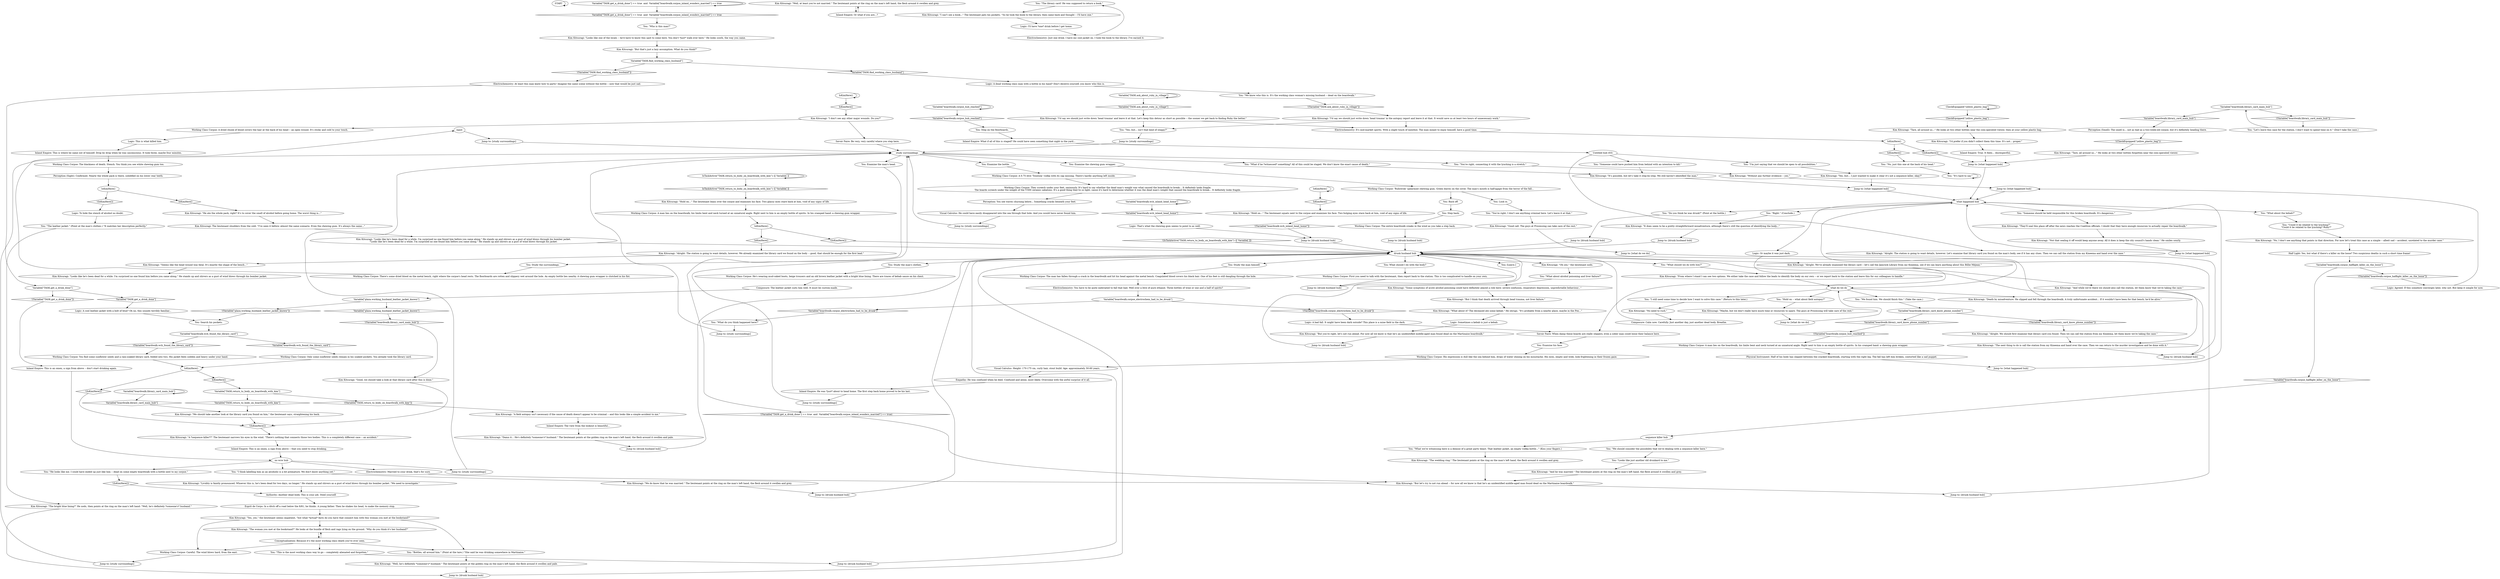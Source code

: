 # BOARDWALK / WCH
# Dead working class husband who has fallen through the blanks and cut himself open and it's generally a very gruesome and sad death.
# ==================================================
digraph G {
	  0 [label="START"];
	  1 [label="input"];
	  2 [label="Savoir Faire: Be very, very careful where you step here."];
	  3 [label="You: \"No, just this one at the back of his head.\""];
	  4 [label="CheckEquipped(\"yellow_plastic_bag\")"];
	  5 [label="CheckEquipped(\"yellow_plastic_bag\")", shape=diamond];
	  6 [label="!(CheckEquipped(\"yellow_plastic_bag\"))", shape=diamond];
	  7 [label="IsKimHere()"];
	  8 [label="IsKimHere()", shape=diamond];
	  9 [label="!(IsKimHere())", shape=diamond];
	  10 [label="Kim Kitsuragi: \"Well, at least you're not married.\" The lieutenant points at the ring on the man's left hand, the flesh around it swollen and grey."];
	  11 [label="Variable[\"TASK.get_a_drink_done\"] == true  and  Variable[\"boardwalk.corpse_inland_wonders_married\"] == true"];
	  12 [label="Variable[\"TASK.get_a_drink_done\"] == true  and  Variable[\"boardwalk.corpse_inland_wonders_married\"] == true", shape=diamond];
	  13 [label="!(Variable[\"TASK.get_a_drink_done\"] == true  and  Variable[\"boardwalk.corpse_inland_wonders_married\"] == true)", shape=diamond];
	  14 [label="Working Class Corpse: A dried chunk of blood covers the hair at the back of his head -- an open wound. It's sticky and cold to your touch."];
	  15 [label="You: \"It's hard to say.\""];
	  16 [label="Kim Kitsuragi: \"Seems like the head wound was fatal. It's exactly the shape of the bench...\""];
	  17 [label="Kim Kitsuragi: \"The next thing to do is call the station from my Kineema and hand over the case. Then we can return to the murder investigation and be done with it.\""];
	  18 [label="Jump to: [drunk husband hub]"];
	  19 [label="Kim Kitsuragi: \"Yes, yes,\" the lieutenant seems impatient, \"but what *actual* facts do you have that connect him with this woman you met at the bookstand?\""];
	  20 [label="Jump to: [study surroundings]"];
	  21 [label="You: \"Looks like just another old drunkard to me.\""];
	  22 [label="Kim Kitsuragi: \"A *sequence killer*?\" The lieutenant narrows his eyes in the wind. \"There's nothing that connects those two bodies. This is a completely different case -- an accident.\""];
	  23 [label="Jump to: [study surroundings]"];
	  24 [label="Variable[\"boardwalk.corpse_hub_reached\"]"];
	  25 [label="Variable[\"boardwalk.corpse_hub_reached\"]", shape=diamond];
	  26 [label="!(Variable[\"boardwalk.corpse_hub_reached\"])", shape=diamond];
	  27 [label="Kim Kitsuragi: \"Alright. We've already examined the library card -- let's call the Jamrock Library from my Kineema, see if we can learn anything about this Billie Méjean.\""];
	  28 [label="You: \"What do you think happened here?\""];
	  29 [label="Logic: Or maybe it was just dark."];
	  30 [label="You: \"Could it be related to the lynching?\"\n\"Could it be related to the lynching? Ruby?\""];
	  31 [label="Kim Kitsuragi: \"What about it? The deceased ate some kebab.\" He shrugs. \"It's probably from a nearby place, maybe in the Pox...\""];
	  32 [label="Jump to: [what happened hub]"];
	  33 [label="Jump to: [what happened hub]"];
	  34 [label="Jump to: [study surroundings]"];
	  35 [label="Kim Kitsuragi: \"Maybe, but we don't really have much time or resources to spare. The guys at Processing will take care of the rest.\""];
	  36 [label="Kim Kitsuragi: \"A field autopsy isn't necessary if the cause of death doesn't appear to be criminal -- and this looks like a simple accident to me.\""];
	  37 [label="Variable[\"boardwalk.library_card_main_hub\"]"];
	  38 [label="Variable[\"boardwalk.library_card_main_hub\"]", shape=diamond];
	  39 [label="!(Variable[\"boardwalk.library_card_main_hub\"])", shape=diamond];
	  40 [label="Logic: A cool leather jacket with a bolt of blue? Oh no, this sounds terribly familiar..."];
	  41 [label="Inland Empire: This is an omen, a sign from above -- that you need to stop drinking."];
	  42 [label="Inland Empire: What if all of this is staged? He could have seen something that night in the yard..."];
	  43 [label="Working Class Corpse: They screech under your feet, ominously. It's hard to say whether the dead man's weight was what caused the boardwalk to break... It definitely looks fragile.\nThe boards screech under the weight of the T-500 ceramic sabatons. It's a good thing they're so light, cause it's hard to determine whether it was the dead man's weight that caused the boardwalk to break... It definitely looks fragile."];
	  44 [label="Electrochemistry: It's mid-market spirits. With a slight touch of menthol. The man meant to enjoy himself, have a good time."];
	  45 [label="You: \"You're right, I don't see anything criminal here. Let's leave it at that.\""];
	  46 [label="Working Class Corpse: The blackness of death. Stench. You think you see white chewing gum too."];
	  47 [label="IsKimHere()"];
	  48 [label="IsKimHere()", shape=diamond];
	  49 [label="!(IsKimHere())", shape=diamond];
	  50 [label="Jump to: [drunk husband hub]"];
	  51 [label="Kim Kitsuragi: \"Oh yes,\" the lieutenant nods."];
	  52 [label="You: \"Who is this man?\""];
	  53 [label="Electrochemistry: Married to your drink, that's for sure."];
	  54 [label="You: \"What we're witnessing here is a demise of a great party beast. That leather jacket, an empty vodka bottle...\" (Kiss your fingers.)"];
	  55 [label="You: \"You're right, connecting it with the lynching is a stretch.\""];
	  56 [label="You: Step back."];
	  57 [label="Working Class Corpse: Careful. The wind blows hard, from the east."];
	  58 [label="You: \"The library card! He was supposed to return a book.\""];
	  59 [label="Inland Empire: The view from the lookout is beautiful..."];
	  60 [label="Variable[\"TASK.ask_about_ruby_in_village\"]"];
	  61 [label="Variable[\"TASK.ask_about_ruby_in_village\"]", shape=diamond];
	  62 [label="!(Variable[\"TASK.ask_about_ruby_in_village\"])", shape=diamond];
	  63 [label="Kim Kitsuragi: \"The woman you met at the bookstand?\" He looks at the bundle of flesh and rags lying on the ground. \"Why do you think it's her husband?\""];
	  64 [label="You: \"The leather jacket.\" (Point at the man's clothes.) \"It matches her description perfectly.\""];
	  65 [label="Jump to: [study surroundings]"];
	  66 [label="Kim Kitsuragi: \"Death by misadventure. He slipped and fell through the boardwalk. A truly unfortunate accident... If it wouldn't have been for that bench, he'd be alive.\""];
	  67 [label="You: \"Let's leave this case for the station, I don't want to spend time on it.\" (Don't take the case.)"];
	  68 [label="Kim Kitsuragi: \"Alright. The station is going to want details, however. Let's examine that library card you found on the man's body, see if it has any clues. Then we can call the station from my Kineema and hand over the case.\""];
	  69 [label="You: \"What if he *witnessed* something? All of this could be staged. We don't know the exact cause of death.\""];
	  70 [label="You: Step on the floorboards."];
	  71 [label="Working Class Corpse: A man lies on the boardwalk, his limbs bent and neck turned at an unnatural angle. Right next to him is an empty bottle of spirits. In his cramped hand: a chewing gum wrapper."];
	  72 [label="Kim Kitsuragi: \"Looks like he's been dead for a while. I'm surprised no one found him before you came along.\" He stands up and shivers as a gust of wind blows through his bomber jacket.\n\"Looks like he's been dead for a while. I'm surprised no one found him before you came along.\" He stands up and shivers as a gust of wind blows through his jacket."];
	  73 [label="Esprit de Corps: In a ditch off a road below the 8/81, he thinks. A young father. Then he shakes his head, to make the memory stop."];
	  74 [label="Composure: Calm now. Carefully. Just another day, just another dead body. Breathe."];
	  75 [label="Jump to: [drunk husband hub]"];
	  76 [label="Kim Kitsuragi: \"But you're right, let's not run ahead. For now all we know is that he's an unidentified middle-aged man found dead on the Martinaise boardwalk.\""];
	  77 [label="Jump to: [what happened hub]"];
	  78 [label="Perception (Smell): The smell is... not as bad as a two-week-old corpse, but it's definitely heading there."];
	  79 [label="Kim Kitsuragi: \"Alright. The station is going to want details, however. We already examined the library card we found on the body -- good, that should be enough for the first lead.\""];
	  80 [label="IsTaskActive(\"TASK.return_to_body_on_boardwalk_with_kim\")--[[ Variable[ ]]"];
	  81 [label="IsTaskActive(\"TASK.return_to_body_on_boardwalk_with_kim\")--[[ Variable[ ]]", shape=diamond];
	  82 [label="!(IsTaskActive(\"TASK.return_to_body_on_boardwalk_with_kim\")--[[ Variable[ ]])", shape=diamond];
	  83 [label="Kim Kitsuragi: \"Looks like he's been dead for a while. I'm surprised no one found him before you came along.\" He stands up and shivers as a gust of wind blows through his bomber jacket."];
	  84 [label="Jump to: [study surroundings]"];
	  85 [label="Variable[\"boardwalk.wch_inland_head_home\"]"];
	  86 [label="Variable[\"boardwalk.wch_inland_head_home\"]", shape=diamond];
	  87 [label="!(Variable[\"boardwalk.wch_inland_head_home\"])", shape=diamond];
	  88 [label="Kim Kitsuragi: \"Lividity is faintly pronounced. Whoever this is, he's been dead for two days, no longer.\" He stands up and shivers as a gust of wind blows through his bomber jacket. \"We need to investigate.\""];
	  89 [label="Working Class Corpse: The man has fallen through a crack in the boardwalk and hit his head against the metal bench. Coagulated blood covers his black hair. One of his feet is still dangling through the hole."];
	  90 [label="Kim Kitsuragi: \"Looks like one of the locals -- he'd have to know this spot to come here. You don't *just* walk over here.\" He looks south, the way you came."];
	  91 [label="Jump to: [what happened hub]"];
	  92 [label="Untitled hub (03)"];
	  93 [label="Working Class Corpse: There's some dried blood on the metal bench, right where the corpse's head rests. The floorboards are rotten and slippery wet around the hole. An empty bottle lies nearby. A chewing gum wrapper is clutched in his fist."];
	  94 [label="You: Examine the man's head."];
	  95 [label="You: \"Yes, but... isn't that kind of sloppy?\""];
	  96 [label="Logic: I'll have *one* drink before I get home."];
	  97 [label="Kim Kitsuragi: \"I don't see any other major wounds. Do you?\""];
	  98 [label="Kim Kitsuragi: \"I'd prefer if you didn't collect them this time. It's not... proper.\""];
	  99 [label="Jump to: [drunk husband hub]"];
	  100 [label="You: [Leave.]"];
	  101 [label="Variable[\"boardwalk.corpse_electrochem_had_to_be_drunk\"]"];
	  102 [label="Variable[\"boardwalk.corpse_electrochem_had_to_be_drunk\"]", shape=diamond];
	  103 [label="!(Variable[\"boardwalk.corpse_electrochem_had_to_be_drunk\"])", shape=diamond];
	  104 [label="Kim Kitsuragi: \"No, I don't see anything that points in that direction. For now let's treat this case as a simple -- albeit sad -- accident, unrelated to the murder case.\""];
	  105 [label="Kim Kitsuragi: \"But let's try to not run ahead -- for now all we know is that he's an unidentified middle-aged man found dead on the Martinaise boardwalk.\""];
	  106 [label="Kim Kitsuragi: \"They'll seal this place off after the news reaches the Coalition officials. I doubt that they have enough resources to actually repair the boardwalk.\""];
	  107 [label="You: \"Right.\" (Conclude.)"];
	  108 [label="Kim Kitsuragi: \"Without any further evidence -- yes.\""];
	  109 [label="study surroundings"];
	  110 [label="Kim Kitsuragi: \"Good call. The guys at Processing can take care of the rest.\""];
	  111 [label="Variable[\"boardwalk.library_card_main_hub\"]"];
	  112 [label="Variable[\"boardwalk.library_card_main_hub\"]", shape=diamond];
	  113 [label="!(Variable[\"boardwalk.library_card_main_hub\"])", shape=diamond];
	  114 [label="Kim Kitsuragi: \"Alright. We should first examine that library card you found. Then we can call the station from my Kineema, let them know we're taking the case.\""];
	  115 [label="Kim Kitsuragi: \"Hold on...\" The lieutenant leans over the corpse and examines his face. Two glassy eyes stare back at him, void of any signs of life."];
	  116 [label="Kim Kitsuragi: \"We should take another look at the library card you found on him,\" the lieutenant says, straightening his back."];
	  117 [label="Variable[\"boardwalk.wch_found_the_library_card\"]"];
	  118 [label="Variable[\"boardwalk.wch_found_the_library_card\"]", shape=diamond];
	  119 [label="!(Variable[\"boardwalk.wch_found_the_library_card\"])", shape=diamond];
	  120 [label="You: Search his pockets."];
	  121 [label="Working Class Corpse: First you need to talk with the lieutenant, then report back to the station. This is too complicated to handle on your own."];
	  122 [label="what do we do"];
	  123 [label="Kim Kitsuragi: \"Well, he's definitely *someone's* husband.\" The lieutenant points at the golden ring on the man's left hand, the flesh around it swollen and pale."];
	  124 [label="Kim Kitsuragi: \"And he was married.\" The lieutenant points at the ring on the man's left hand, the flesh around it swollen and grey."];
	  125 [label="Variable[\"TASK.find_working_class_husband\"]"];
	  126 [label="Variable[\"TASK.find_working_class_husband\"]", shape=diamond];
	  127 [label="!(Variable[\"TASK.find_working_class_husband\"])", shape=diamond];
	  128 [label="Kim Kitsuragi: \"It does seem to be a pretty straightforward misadventure, although there's still the question of identifying the body...\""];
	  129 [label="You: \"We should consider the possibility that we're dealing with a sequence killer here.\""];
	  130 [label="Jump to: [what happened hub]"];
	  131 [label="Inland Empire: This is where he came out of himself. Drop by drop when he was unconscious. It took three, maybe four minutes."];
	  132 [label="Working Class Corpse: The entire boardwalk creaks in the wind as you take a step back."];
	  133 [label="Kim Kitsuragi: \"But I think that death arrived through head trauma, not liver failure.\""];
	  134 [label="Inland Empire: True. It feels... disrespectful."];
	  135 [label="You: Look in."];
	  136 [label="Perception (Sight): Confirmed. Nearly the whole pack is there, solidified on his lower rear teeth."];
	  137 [label="Kim Kitsuragi: \"Damn it... He's definitely *someone's* husband.\" The lieutenant points at the golden ring on the man's left hand, the flesh around it swollen and pale."];
	  138 [label="Kim Kitsuragi: \"I'd say we should just write down 'head trauma' and leave it at that. Let's keep this detour as short as possible -- the sooner we get back to finding Ruby the better.\""];
	  139 [label="IsKimHere()"];
	  140 [label="IsKimHere()", shape=diamond];
	  141 [label="!(IsKimHere())", shape=diamond];
	  142 [label="Kim Kitsuragi: \"And while we're there we should also call the station, let them know that we're taking the case.\""];
	  143 [label="Kim Kitsuragi: \"The bright blue lining?\" He nods, then points at the ring on the man's left hand: \"Well, he's definitely *someone's* husband.\""];
	  144 [label="drunk husband hub"];
	  145 [label="Kim Kitsuragi: \"Hold on...\" The lieutenant squats next to the corpse and examines his face. Two bulging eyes stare back at him, void of any signs of life."];
	  146 [label="Working Class Corpse: He's wearing mud-caked boots, beige trousers and an old brown leather jacket with a bright blue lining. There are traces of kebab sauce on his chest."];
	  147 [label="Electrochemistry: You have to be quite inebriated to fall that bad. Well over a litre of pure ethanol. Three bottles of wine or one and a half of spirits?"];
	  148 [label="Kim Kitsuragi: \"No need to rush.\""];
	  149 [label="You: \"We know who this is. It's the working class woman's missing husband -- dead on the boardwalk.\""];
	  150 [label="Jump to: [drunk husband hub]"];
	  151 [label="Jump to: [study surroundings]"];
	  152 [label="Kim Kitsuragi: \"I'd say we should just write down 'head trauma' in the autopsy report and leave it at that. It would save us at least two hours of unnecessary work.\""];
	  153 [label="Jump to: [what do we do]"];
	  154 [label="Kim Kitsuragi: \"Tare, all around us...\" He looks at two other bottles forgotten near the coin-operated viewer."];
	  155 [label="IsKimHere()"];
	  156 [label="IsKimHere()", shape=diamond];
	  157 [label="!(IsKimHere())", shape=diamond];
	  158 [label="Composure: The leather jacket suits him well. It must be custom-made."];
	  159 [label="You: \"I still need some time to decide how I want to solve this case.\" (Return to this later.)"];
	  160 [label="Jump to: [drunk husband hub]"];
	  161 [label="Logic: A dead working class man with a bottle in his hand? Don't deceive yourself, you know who this is."];
	  162 [label="Jump to: [drunk husband hub]"];
	  163 [label="Inland Empire: This is an omen, a sign from above -- don't start drinking again."];
	  164 [label="Perception: You see waves churning below... Something cracks beneath your feet."];
	  165 [label="You: \"What about alcohol poisoning and liver failure?\""];
	  166 [label="Kim Kitsuragi: \"Tare, all around us...\" He looks at two other bottles near the coin-operated viewer, then at your yellow plastic bag."];
	  167 [label="Variable[\"boardwalk.library_card_know_phone_number\"]"];
	  168 [label="Variable[\"boardwalk.library_card_know_phone_number\"]", shape=diamond];
	  169 [label="!(Variable[\"boardwalk.library_card_know_phone_number\"])", shape=diamond];
	  170 [label="Working Class Corpse: You find some sunflower seeds and a rain-soaked library card, folded into two. His jacket feels sodden and heavy under your hand."];
	  171 [label="Visual Calculus: Height: 170-175 cm, curly hair, stout build. Age: approximately 50-60 years."];
	  172 [label="Kim Kitsuragi: \"From where I stand I can see two options. We either take the case and follow the leads to identify the body on our own -- or we report back to the station and leave this for our colleagues to handle.\""];
	  173 [label="Kim Kitsuragi: \"Yes, but... I just wanted to make it clear it's not a sequence killer, okay?\""];
	  174 [label="Working Class Corpse: 'Rubowski' spearmint chewing gum. Green leaves on the cover. The man's mouth is half-agape from the terror of the fall..."];
	  175 [label="You: \"Bottles, all around him.\" (Point at the tare.) \"She said he was drinking somewhere in Martinaise.\""];
	  176 [label="Variable[\"TASK.return_to_body_on_boardwalk_with_kim\"]"];
	  177 [label="Variable[\"TASK.return_to_body_on_boardwalk_with_kim\"]", shape=diamond];
	  178 [label="!(Variable[\"TASK.return_to_body_on_boardwalk_with_kim\"])", shape=diamond];
	  179 [label="Working Class Corpse: Only some sunflower seeds remain in his soaked pockets. You already took the library card."];
	  180 [label="Working Class Corpse: His expression is dull like the sea behind him, drops of water shining on his moustache. His eyes, empty and wide, look frightening in their frozen gaze."];
	  181 [label="Inland Empire: Or what if you are...?"];
	  182 [label="Half Light: Yes, but what if there's a killer on the loose? Two suspicious deaths in such a short time frame!"];
	  183 [label="Kim Kitsuragi: \"It's possible, but let's take it step-by-step. We still haven't identified the man.\""];
	  184 [label="You: \"I'm just saying that we should be open to all possibilities.\""];
	  185 [label="Logic: This is what killed him."];
	  186 [label="Logic: A bad fall. It might have been dark outside? This place is a mine field in the dark."];
	  187 [label="Working Class Corpse: A man lies on the boardwalk, his limbs bent and neck turned at an unnatural angle. Right next to him is an empty bottle of spirits. In his cramped hand: a chewing gum wrapper."];
	  188 [label="You: Study the man's clothes."];
	  189 [label="Jump to: [drunk husband hub]"];
	  190 [label="Jump to: [drunk husband hub]"];
	  191 [label="You: \"I think labelling him as an alcoholic is a bit premature. We don't know anything yet.\""];
	  192 [label="Variable[\"plaza.working_husband_leather_jacket_known\"]"];
	  193 [label="Variable[\"plaza.working_husband_leather_jacket_known\"]", shape=diamond];
	  194 [label="!(Variable[\"plaza.working_husband_leather_jacket_known\"])", shape=diamond];
	  195 [label="Jump to: [what do we do]"];
	  196 [label="You: \"Someone should be held responsible for this broken boardwalk. It's dangerous.\""];
	  197 [label="sequence killer hub"];
	  198 [label="Working Class Corpse: A 0.75 litre 'Touloula' vodka with its cap missing. There's hardly anything left inside."];
	  199 [label="IsKimHere()"];
	  200 [label="IsKimHere()", shape=diamond];
	  201 [label="!(IsKimHere())", shape=diamond];
	  202 [label="Kim Kitsuragi: The lieutenant shudders from the cold. \"I've seen it before: almost the same scenario. Even the chewing gum. It's always the same...\""];
	  203 [label="Electrochemistry: Just one drink. I have my cool jacket on. I took the book to the library. I've earned it."];
	  204 [label="Conceptualization: Because it's the most working class death you've ever seen."];
	  205 [label="You: \"He looks like me. I could have ended up just like him -- dead on some empty boardwalk with a bottle next to my corpse.\""];
	  206 [label="Kim Kitsuragi: \"Good, we should take a look at that library card after this is done.\""];
	  207 [label="Physical Instrument: Half of his body has slipped between the cracked boardwalk, starting with the right leg. The fall has left him broken, contorted like a sad puppet."];
	  208 [label="Kim Kitsuragi: \"I can't see a book...\" The lieutenant pats his pockets. \"So he took the book to the library, then came back and thought -- I'll have one.\""];
	  209 [label="You: Study the man himself."];
	  210 [label="You: \"What should we do with him?\""];
	  211 [label="You: What should I do with the body?"];
	  212 [label="You: \"Do you think he was drunk?\" (Point at the bottle.)"];
	  213 [label="what happened hub"];
	  214 [label="Visual Calculus: He could have easily disappeared into the sea through that hole. And you would have never found him."];
	  215 [label="Inland Empire: He was *just* about to head home. The first step back home proved to be his last."];
	  216 [label="You: Examine the chewing gum wrapper."];
	  217 [label="Logic: That's what the chewing gum seems to point to as well."];
	  218 [label="no wcw hub"];
	  219 [label="Kim Kitsuragi: \"Not that sealing it off would keep anyone away. All it does is keep the city council's hands clean.\" He smiles sourly."];
	  220 [label="You: \"Someone could have pushed him from behind with an intention to kill.\""];
	  221 [label="Kim Kitsuragi: \"Some symptoms of acute alcohol poisoning could have definitely played a role here: severe confusion, respiratory depression, unpredictable behaviour...\""];
	  222 [label="Kim Kitsuragi: \"He ate the whole pack, right? It's to cover the smell of alcohol before going home. The worst thing is...\""];
	  223 [label="Jump to: [study surroundings]"];
	  224 [label="Logic: Agreed. If this somehow converges later, why not. But keep it simple for now."];
	  225 [label="Logic: Sometimes a kebab is just a kebab."];
	  226 [label="You: \"This is the most working class way to go -- completely alienated and forgotten.\""];
	  227 [label="Jump to: [drunk husband hub]"];
	  228 [label="Savoir Faire: When damp these boards are really slippery, even a sober man could loose their balance here."];
	  229 [label="Kim Kitsuragi: \"But that's just a lazy assumption. What do you think?\""];
	  230 [label="Electrochemistry: At least this man knew how to party! Imagine the same scene without the bottle -- now that would be just sad."];
	  231 [label="You: Study the surroundings."];
	  232 [label="You: \"Hold on -- what about field autopsy?\""];
	  233 [label="Variable[\"boardwalk.corpse_halflight_killer_on_the_loose\"]"];
	  234 [label="Variable[\"boardwalk.corpse_halflight_killer_on_the_loose\"]", shape=diamond];
	  235 [label="!(Variable[\"boardwalk.corpse_halflight_killer_on_the_loose\"])", shape=diamond];
	  236 [label="You: Examine the bottle."];
	  237 [label="Authority: Another dead body. This is your job. Steel yourself."];
	  238 [label="You: \"We found him. We should finish this.\" (Take the case.)"];
	  239 [label="IsKimHere()"];
	  240 [label="IsKimHere()", shape=diamond];
	  241 [label="!(IsKimHere())", shape=diamond];
	  242 [label="You: Back off."];
	  243 [label="Logic: To hide the stench of alcohol no doubt."];
	  244 [label="You: Examine his face."];
	  245 [label="Jump to: [drunk husband hub]"];
	  246 [label="Kim Kitsuragi: \"We do know that he was married.\" The lieutenant points at the ring on the man's left hand, the flesh around it swollen and grey."];
	  247 [label="Variable[\"TASK.get_a_drink_done\"]"];
	  248 [label="Variable[\"TASK.get_a_drink_done\"]", shape=diamond];
	  249 [label="!(Variable[\"TASK.get_a_drink_done\"])", shape=diamond];
	  250 [label="Kim Kitsuragi: \"The wedding ring.\" The lieutenant points at the ring on the man's left hand, the flesh around it swollen and grey."];
	  251 [label="You: \"What about the kebab?\""];
	  252 [label="Jump to: [drunk husband hub]"];
	  253 [label="Empathy: He was confused when he died. Confused and alone, most likely. Overcome with the awful surprise of it all."];
	  0 -> 0
	  1 -> 23
	  2 -> 109
	  3 -> 15
	  4 -> 4
	  4 -> 5
	  5 -> 166
	  6 -> 154
	  7 -> 8
	  7 -> 7
	  8 -> 145
	  9 -> 237
	  10 -> 181
	  11 -> 11
	  11 -> 12
	  12 -> 52
	  13 -> 105
	  14 -> 185
	  15 -> 15
	  16 -> 83
	  17 -> 190
	  18 -> 144
	  19 -> 175
	  19 -> 57
	  19 -> 63
	  20 -> 109
	  21 -> 124
	  22 -> 41
	  23 -> 109
	  24 -> 24
	  24 -> 25
	  25 -> 70
	  26 -> 187
	  27 -> 142
	  28 -> 65
	  29 -> 228
	  30 -> 104
	  31 -> 225
	  32 -> 213
	  33 -> 213
	  34 -> 109
	  35 -> 153
	  36 -> 59
	  37 -> 37
	  37 -> 38
	  38 -> 116
	  39 -> 206
	  40 -> 120
	  41 -> 218
	  42 -> 92
	  43 -> 164
	  44 -> 139
	  45 -> 110
	  46 -> 136
	  47 -> 48
	  47 -> 47
	  48 -> 97
	  49 -> 22
	  50 -> 144
	  51 -> 165
	  52 -> 90
	  53 -> 105
	  54 -> 250
	  55 -> 108
	  56 -> 132
	  57 -> 223
	  58 -> 208
	  59 -> 137
	  60 -> 60
	  60 -> 61
	  61 -> 138
	  62 -> 152
	  63 -> 204
	  64 -> 143
	  65 -> 109
	  66 -> 213
	  67 -> 111
	  68 -> 190
	  69 -> 183
	  70 -> 42
	  71 -> 155
	  72 -> 144
	  73 -> 19
	  74 -> 144
	  75 -> 144
	  76 -> 162
	  77 -> 213
	  78 -> 6
	  79 -> 16
	  80 -> 80
	  80 -> 81
	  81 -> 115
	  82 -> 144
	  84 -> 109
	  85 -> 85
	  85 -> 86
	  86 -> 217
	  87 -> 245
	  88 -> 237
	  89 -> 147
	  90 -> 229
	  91 -> 213
	  92 -> 184
	  92 -> 220
	  92 -> 68
	  93 -> 1
	  94 -> 13
	  95 -> 34
	  96 -> 203
	  97 -> 2
	  97 -> 14
	  98 -> 134
	  99 -> 144
	  101 -> 102
	  101 -> 103
	  102 -> 28
	  103 -> 186
	  104 -> 182
	  105 -> 150
	  106 -> 219
	  107 -> 128
	  108 -> 32
	  109 -> 69
	  109 -> 236
	  109 -> 55
	  109 -> 216
	  109 -> 94
	  110 -> 195
	  111 -> 112
	  111 -> 113
	  112 -> 78
	  113 -> 67
	  114 -> 17
	  115 -> 71
	  116 -> 49
	  117 -> 118
	  117 -> 119
	  118 -> 179
	  119 -> 170
	  120 -> 117
	  121 -> 189
	  122 -> 232
	  122 -> 66
	  122 -> 238
	  122 -> 159
	  123 -> 227
	  124 -> 105
	  125 -> 126
	  125 -> 127
	  126 -> 161
	  127 -> 230
	  128 -> 160
	  129 -> 21
	  130 -> 213
	  131 -> 46
	  132 -> 252
	  133 -> 31
	  134 -> 33
	  135 -> 45
	  136 -> 239
	  137 -> 99
	  138 -> 44
	  138 -> 95
	  139 -> 140
	  139 -> 141
	  140 -> 3
	  141 -> 33
	  142 -> 17
	  143 -> 227
	  144 -> 100
	  144 -> 231
	  144 -> 209
	  144 -> 210
	  144 -> 211
	  144 -> 51
	  144 -> 27
	  144 -> 188
	  145 -> 87
	  146 -> 158
	  147 -> 101
	  148 -> 74
	  149 -> 62
	  150 -> 144
	  151 -> 109
	  152 -> 44
	  152 -> 95
	  153 -> 122
	  154 -> 33
	  155 -> 156
	  155 -> 157
	  156 -> 79
	  157 -> 144
	  158 -> 192
	  159 -> 148
	  160 -> 144
	  161 -> 149
	  162 -> 144
	  163 -> 218
	  164 -> 214
	  165 -> 221
	  166 -> 98
	  167 -> 168
	  167 -> 169
	  168 -> 26
	  169 -> 114
	  170 -> 199
	  171 -> 253
	  172 -> 122
	  173 -> 130
	  174 -> 242
	  174 -> 135
	  175 -> 123
	  176 -> 177
	  176 -> 178
	  177 -> 116
	  178 -> 36
	  179 -> 199
	  180 -> 171
	  181 -> 10
	  182 -> 233
	  183 -> 130
	  184 -> 173
	  185 -> 131
	  186 -> 228
	  187 -> 207
	  188 -> 146
	  189 -> 144
	  190 -> 144
	  191 -> 246
	  192 -> 193
	  192 -> 194
	  193 -> 39
	  194 -> 120
	  195 -> 122
	  196 -> 106
	  197 -> 129
	  197 -> 54
	  198 -> 43
	  199 -> 200
	  199 -> 201
	  200 -> 176
	  201 -> 49
	  202 -> 72
	  203 -> 58
	  204 -> 175
	  204 -> 226
	  204 -> 57
	  204 -> 63
	  205 -> 9
	  206 -> 49
	  207 -> 77
	  208 -> 96
	  209 -> 89
	  210 -> 172
	  211 -> 121
	  212 -> 50
	  213 -> 196
	  213 -> 107
	  213 -> 212
	  213 -> 251
	  213 -> 29
	  214 -> 151
	  215 -> 84
	  216 -> 174
	  217 -> 245
	  218 -> 53
	  218 -> 20
	  218 -> 205
	  218 -> 191
	  219 -> 91
	  220 -> 183
	  221 -> 133
	  222 -> 202
	  223 -> 109
	  224 -> 32
	  225 -> 76
	  226 -> 18
	  227 -> 144
	  228 -> 244
	  229 -> 125
	  230 -> 247
	  231 -> 93
	  232 -> 35
	  233 -> 234
	  233 -> 235
	  234 -> 197
	  235 -> 224
	  236 -> 198
	  237 -> 73
	  238 -> 167
	  239 -> 240
	  239 -> 241
	  240 -> 222
	  241 -> 243
	  242 -> 56
	  243 -> 64
	  244 -> 180
	  245 -> 144
	  246 -> 75
	  247 -> 248
	  247 -> 249
	  248 -> 40
	  249 -> 163
	  250 -> 105
	  251 -> 30
	  252 -> 144
	  253 -> 215
}


